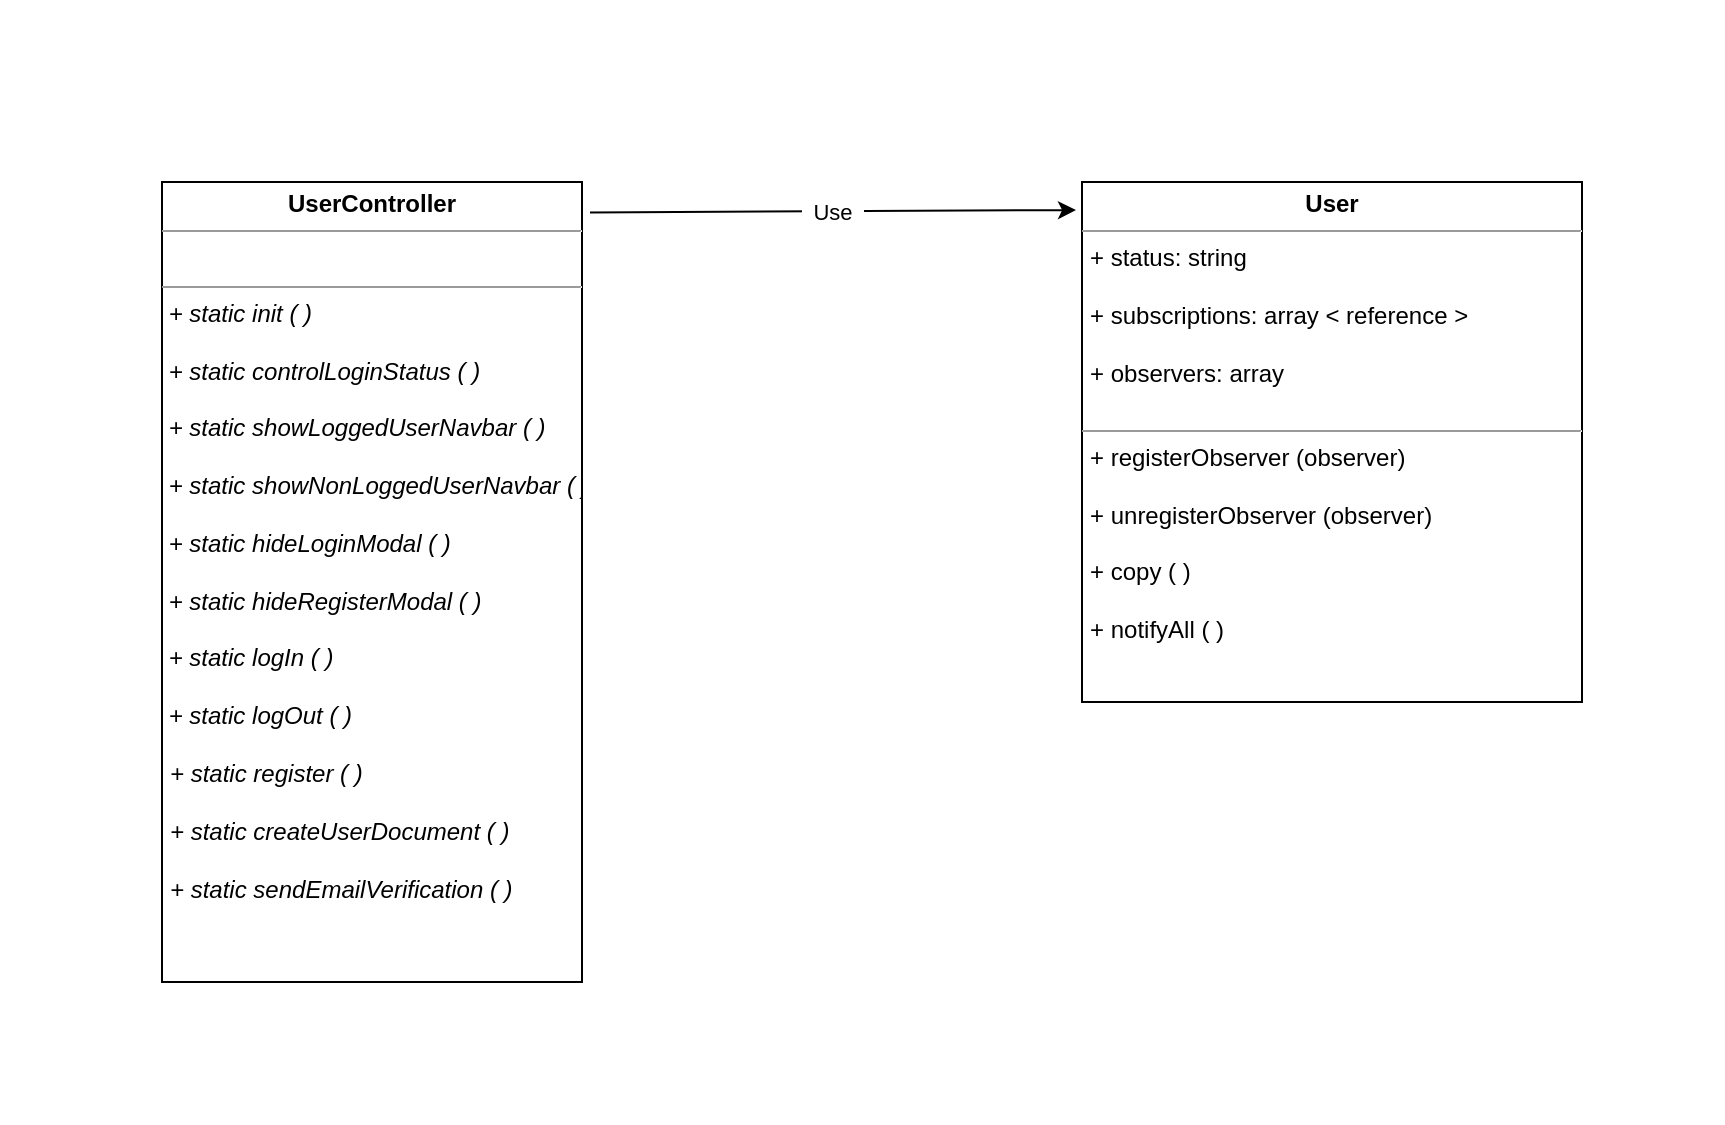 <mxfile version="16.2.6" type="device"><diagram id="C5RBs43oDa-KdzZeNtuy" name="Page-1"><mxGraphModel dx="1182" dy="809" grid="1" gridSize="10" guides="1" tooltips="1" connect="1" arrows="1" fold="1" page="1" pageScale="1" pageWidth="827" pageHeight="1169" math="0" shadow="0"><root><mxCell id="WIyWlLk6GJQsqaUBKTNV-0"/><mxCell id="WIyWlLk6GJQsqaUBKTNV-1" parent="WIyWlLk6GJQsqaUBKTNV-0"/><mxCell id="cAIjAe1wjeHzMZrMCHAR-7" value="" style="shape=table;startSize=0;container=1;collapsible=0;childLayout=tableLayout;fillColor=none;strokeColor=none;swimlaneFillColor=default;" vertex="1" parent="WIyWlLk6GJQsqaUBKTNV-1"><mxGeometry x="140" y="180" width="860" height="560" as="geometry"/></mxCell><mxCell id="cAIjAe1wjeHzMZrMCHAR-8" value="" style="shape=tableRow;horizontal=0;startSize=0;swimlaneHead=0;swimlaneBody=0;top=0;left=0;bottom=0;right=0;collapsible=0;dropTarget=0;fillColor=none;points=[[0,0.5],[1,0.5]];portConstraint=eastwest;" vertex="1" parent="cAIjAe1wjeHzMZrMCHAR-7"><mxGeometry width="860" height="560" as="geometry"/></mxCell><mxCell id="cAIjAe1wjeHzMZrMCHAR-9" value="" style="shape=partialRectangle;html=1;whiteSpace=wrap;connectable=0;overflow=hidden;fillColor=none;top=0;left=0;bottom=0;right=0;pointerEvents=1;" vertex="1" parent="cAIjAe1wjeHzMZrMCHAR-8"><mxGeometry width="860" height="560" as="geometry"><mxRectangle width="860" height="560" as="alternateBounds"/></mxGeometry></mxCell><mxCell id="cAIjAe1wjeHzMZrMCHAR-4" value="&lt;p style=&quot;margin: 0px ; margin-top: 4px ; text-align: center&quot;&gt;&lt;b&gt;User&lt;/b&gt;&lt;/p&gt;&lt;hr size=&quot;1&quot;&gt;&lt;p style=&quot;margin: 0px ; margin-left: 4px&quot;&gt;+ status: string&lt;/p&gt;&lt;p style=&quot;margin: 0px ; margin-left: 4px&quot;&gt;&lt;br&gt;&lt;/p&gt;&lt;p style=&quot;margin: 0px ; margin-left: 4px&quot;&gt;+ subscriptions: array &amp;lt; reference &amp;gt;&lt;br&gt;&lt;/p&gt;&lt;p style=&quot;margin: 0px ; margin-left: 4px&quot;&gt;&lt;br&gt;&lt;/p&gt;&lt;p style=&quot;margin: 0px ; margin-left: 4px&quot;&gt;+ observers: array&lt;/p&gt;&lt;p style=&quot;margin: 0px ; margin-left: 4px&quot;&gt;&lt;br&gt;&lt;/p&gt;&lt;hr size=&quot;1&quot;&gt;&lt;p style=&quot;margin: 0px ; margin-left: 4px&quot;&gt;+ registerObserver (observer)&lt;/p&gt;&lt;p style=&quot;margin: 0px ; margin-left: 4px&quot;&gt;&lt;br&gt;&lt;/p&gt;&lt;p style=&quot;margin: 0px ; margin-left: 4px&quot;&gt;+ unregisterObserver (observer)&lt;br&gt;&lt;/p&gt;&lt;p style=&quot;margin: 0px ; margin-left: 4px&quot;&gt;&lt;br&gt;&lt;/p&gt;&lt;p style=&quot;margin: 0px ; margin-left: 4px&quot;&gt;+ copy ( )&lt;br&gt;&lt;/p&gt;&lt;p style=&quot;margin: 0px ; margin-left: 4px&quot;&gt;&lt;br&gt;&lt;/p&gt;&lt;p style=&quot;margin: 0px ; margin-left: 4px&quot;&gt;+ notifyAll ( )&lt;br&gt;&lt;/p&gt;" style="verticalAlign=top;align=left;overflow=fill;fontSize=12;fontFamily=Helvetica;html=1;" vertex="1" parent="WIyWlLk6GJQsqaUBKTNV-1"><mxGeometry x="680" y="270" width="250" height="260" as="geometry"/></mxCell><mxCell id="cAIjAe1wjeHzMZrMCHAR-6" value="&amp;nbsp; Use&amp;nbsp;&amp;nbsp;" style="rounded=0;orthogonalLoop=1;jettySize=auto;html=1;entryX=-0.012;entryY=0.054;entryDx=0;entryDy=0;entryPerimeter=0;exitX=1.019;exitY=0.038;exitDx=0;exitDy=0;exitPerimeter=0;" edge="1" parent="WIyWlLk6GJQsqaUBKTNV-1" source="cAIjAe1wjeHzMZrMCHAR-5" target="cAIjAe1wjeHzMZrMCHAR-4"><mxGeometry relative="1" as="geometry"/></mxCell><mxCell id="cAIjAe1wjeHzMZrMCHAR-5" value="&lt;p style=&quot;margin: 0px ; margin-top: 4px ; text-align: center&quot;&gt;&lt;b&gt;UserController&lt;/b&gt;&lt;/p&gt;&lt;hr size=&quot;1&quot;&gt;&lt;p style=&quot;margin: 0px ; margin-left: 4px&quot;&gt;&lt;br&gt;&lt;/p&gt;&lt;hr size=&quot;1&quot;&gt;&lt;i&gt;&amp;nbsp;+ static&amp;nbsp;&lt;span&gt;init ( )&lt;/span&gt;&lt;br&gt;&lt;/i&gt;&lt;p style=&quot;margin: 0px ; margin-left: 4px&quot;&gt;&lt;i&gt;&lt;br&gt;&lt;/i&gt;&lt;/p&gt;&lt;i&gt;&amp;nbsp;+ static&amp;nbsp;&lt;span&gt;controlLoginStatus ( )&lt;/span&gt;&lt;br&gt;&lt;/i&gt;&lt;p style=&quot;margin: 0px ; margin-left: 4px&quot;&gt;&lt;i&gt;&lt;br&gt;&lt;/i&gt;&lt;/p&gt;&lt;i&gt;&amp;nbsp;+ static&amp;nbsp;&lt;span&gt;showLoggedUserNavbar ( )&lt;/span&gt;&lt;br&gt;&lt;/i&gt;&lt;p style=&quot;margin: 0px ; margin-left: 4px&quot;&gt;&lt;i&gt;&lt;br&gt;&lt;/i&gt;&lt;/p&gt;&lt;i&gt;&amp;nbsp;+ static&amp;nbsp;&lt;span&gt;showNonLoggedUserNavbar ( )&lt;/span&gt;&lt;br&gt;&lt;/i&gt;&lt;p style=&quot;margin: 0px ; margin-left: 4px&quot;&gt;&lt;i&gt;&lt;br&gt;&lt;/i&gt;&lt;/p&gt;&lt;i&gt;&amp;nbsp;+ static&amp;nbsp;&lt;span&gt;hideLoginModal ( )&lt;/span&gt;&lt;br&gt;&lt;/i&gt;&lt;p style=&quot;margin: 0px ; margin-left: 4px&quot;&gt;&lt;i&gt;&lt;br&gt;&lt;/i&gt;&lt;/p&gt;&lt;i&gt;&amp;nbsp;+ static&amp;nbsp;&lt;span&gt;hideRegisterModal ( )&lt;/span&gt;&lt;br&gt;&lt;/i&gt;&lt;p style=&quot;margin: 0px ; margin-left: 4px&quot;&gt;&lt;i&gt;&lt;br&gt;&lt;/i&gt;&lt;/p&gt;&lt;i&gt;&amp;nbsp;+ static&amp;nbsp;&lt;span&gt;logIn ( )&lt;/span&gt;&lt;br&gt;&lt;/i&gt;&lt;p style=&quot;margin: 0px ; margin-left: 4px&quot;&gt;&lt;i&gt;&lt;br&gt;&lt;/i&gt;&lt;/p&gt;&lt;i&gt;&amp;nbsp;+ static&amp;nbsp;&lt;span&gt;logOut ( )&lt;/span&gt;&lt;br&gt;&lt;/i&gt;&lt;p style=&quot;margin: 0px ; margin-left: 4px&quot;&gt;&lt;i&gt;&lt;br&gt;&lt;/i&gt;&lt;/p&gt;&lt;p style=&quot;margin: 0px ; margin-left: 4px&quot;&gt;&lt;i&gt;+ static register ( )&lt;/i&gt;&lt;br&gt;&lt;/p&gt;&lt;p style=&quot;margin: 0px ; margin-left: 4px&quot;&gt;&lt;i&gt;&lt;br&gt;&lt;/i&gt;&lt;/p&gt;&lt;p style=&quot;margin: 0px ; margin-left: 4px&quot;&gt;&lt;i&gt;+ static createUserDocument ( )&lt;/i&gt;&lt;i&gt;&lt;br&gt;&lt;/i&gt;&lt;/p&gt;&lt;p style=&quot;margin: 0px ; margin-left: 4px&quot;&gt;&lt;i&gt;&lt;br&gt;&lt;/i&gt;&lt;/p&gt;&lt;p style=&quot;margin: 0px ; margin-left: 4px&quot;&gt;&lt;i&gt;+ static sendEmailVerification ( )&lt;/i&gt;&lt;i&gt;&lt;br&gt;&lt;/i&gt;&lt;/p&gt;" style="verticalAlign=top;align=left;overflow=fill;fontSize=12;fontFamily=Helvetica;html=1;" vertex="1" parent="WIyWlLk6GJQsqaUBKTNV-1"><mxGeometry x="220" y="270" width="210" height="400" as="geometry"/></mxCell></root></mxGraphModel></diagram></mxfile>